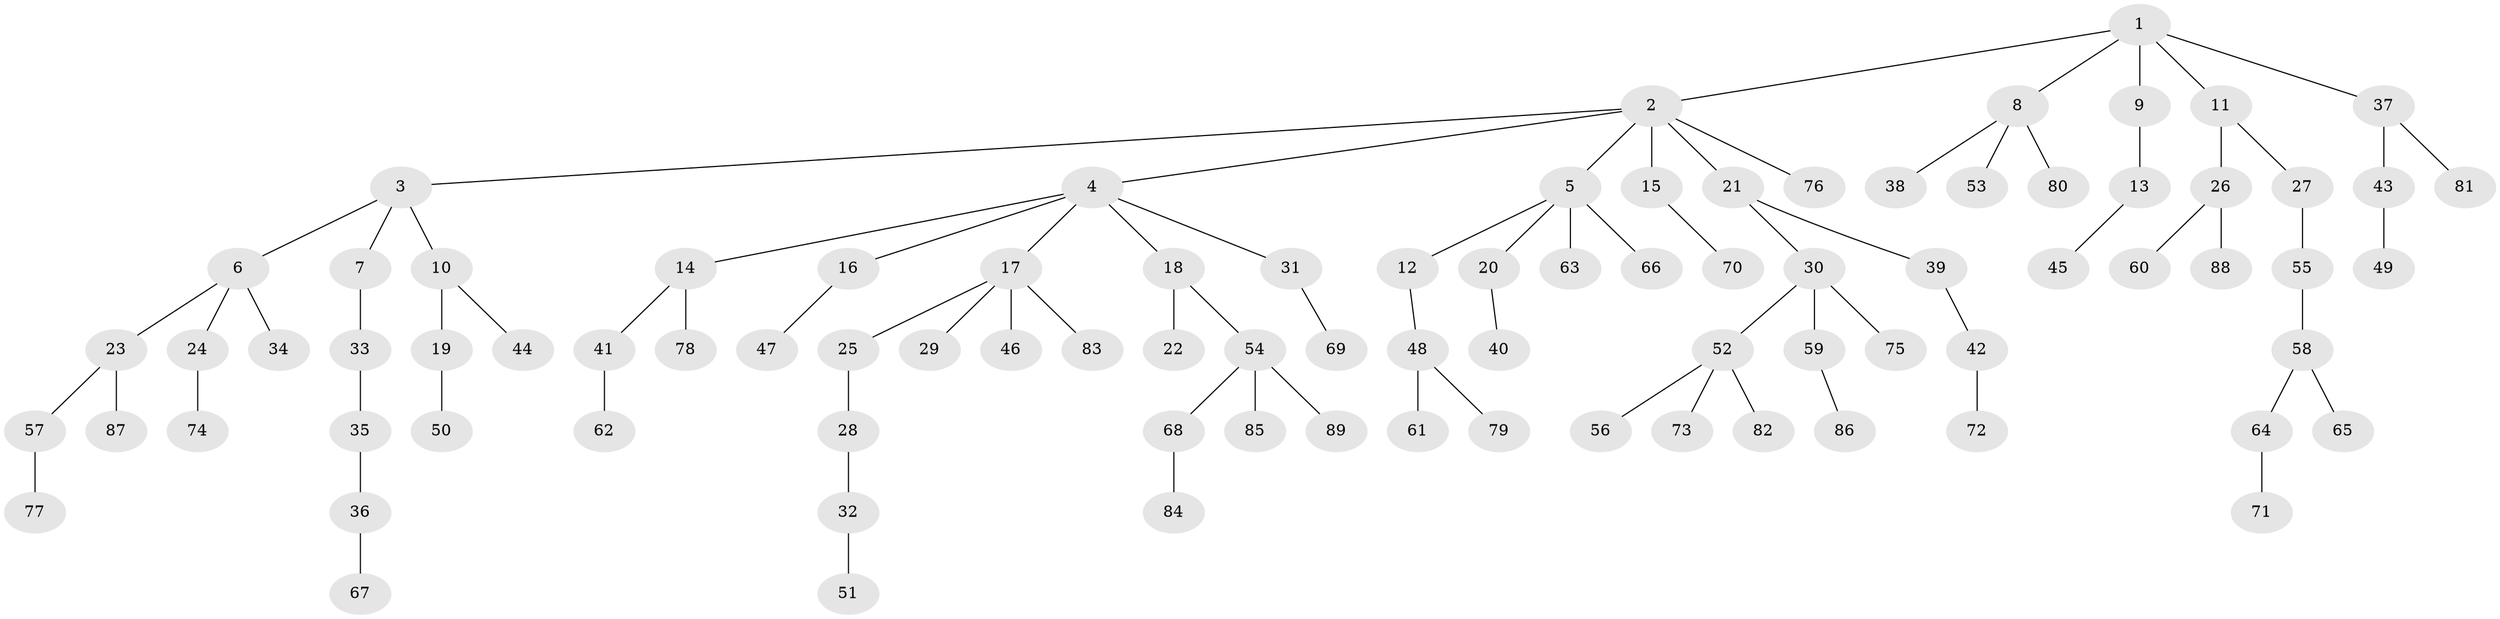 // Generated by graph-tools (version 1.1) at 2025/26/03/09/25 03:26:24]
// undirected, 89 vertices, 88 edges
graph export_dot {
graph [start="1"]
  node [color=gray90,style=filled];
  1;
  2;
  3;
  4;
  5;
  6;
  7;
  8;
  9;
  10;
  11;
  12;
  13;
  14;
  15;
  16;
  17;
  18;
  19;
  20;
  21;
  22;
  23;
  24;
  25;
  26;
  27;
  28;
  29;
  30;
  31;
  32;
  33;
  34;
  35;
  36;
  37;
  38;
  39;
  40;
  41;
  42;
  43;
  44;
  45;
  46;
  47;
  48;
  49;
  50;
  51;
  52;
  53;
  54;
  55;
  56;
  57;
  58;
  59;
  60;
  61;
  62;
  63;
  64;
  65;
  66;
  67;
  68;
  69;
  70;
  71;
  72;
  73;
  74;
  75;
  76;
  77;
  78;
  79;
  80;
  81;
  82;
  83;
  84;
  85;
  86;
  87;
  88;
  89;
  1 -- 2;
  1 -- 8;
  1 -- 9;
  1 -- 11;
  1 -- 37;
  2 -- 3;
  2 -- 4;
  2 -- 5;
  2 -- 15;
  2 -- 21;
  2 -- 76;
  3 -- 6;
  3 -- 7;
  3 -- 10;
  4 -- 14;
  4 -- 16;
  4 -- 17;
  4 -- 18;
  4 -- 31;
  5 -- 12;
  5 -- 20;
  5 -- 63;
  5 -- 66;
  6 -- 23;
  6 -- 24;
  6 -- 34;
  7 -- 33;
  8 -- 38;
  8 -- 53;
  8 -- 80;
  9 -- 13;
  10 -- 19;
  10 -- 44;
  11 -- 26;
  11 -- 27;
  12 -- 48;
  13 -- 45;
  14 -- 41;
  14 -- 78;
  15 -- 70;
  16 -- 47;
  17 -- 25;
  17 -- 29;
  17 -- 46;
  17 -- 83;
  18 -- 22;
  18 -- 54;
  19 -- 50;
  20 -- 40;
  21 -- 30;
  21 -- 39;
  23 -- 57;
  23 -- 87;
  24 -- 74;
  25 -- 28;
  26 -- 60;
  26 -- 88;
  27 -- 55;
  28 -- 32;
  30 -- 52;
  30 -- 59;
  30 -- 75;
  31 -- 69;
  32 -- 51;
  33 -- 35;
  35 -- 36;
  36 -- 67;
  37 -- 43;
  37 -- 81;
  39 -- 42;
  41 -- 62;
  42 -- 72;
  43 -- 49;
  48 -- 61;
  48 -- 79;
  52 -- 56;
  52 -- 73;
  52 -- 82;
  54 -- 68;
  54 -- 85;
  54 -- 89;
  55 -- 58;
  57 -- 77;
  58 -- 64;
  58 -- 65;
  59 -- 86;
  64 -- 71;
  68 -- 84;
}
